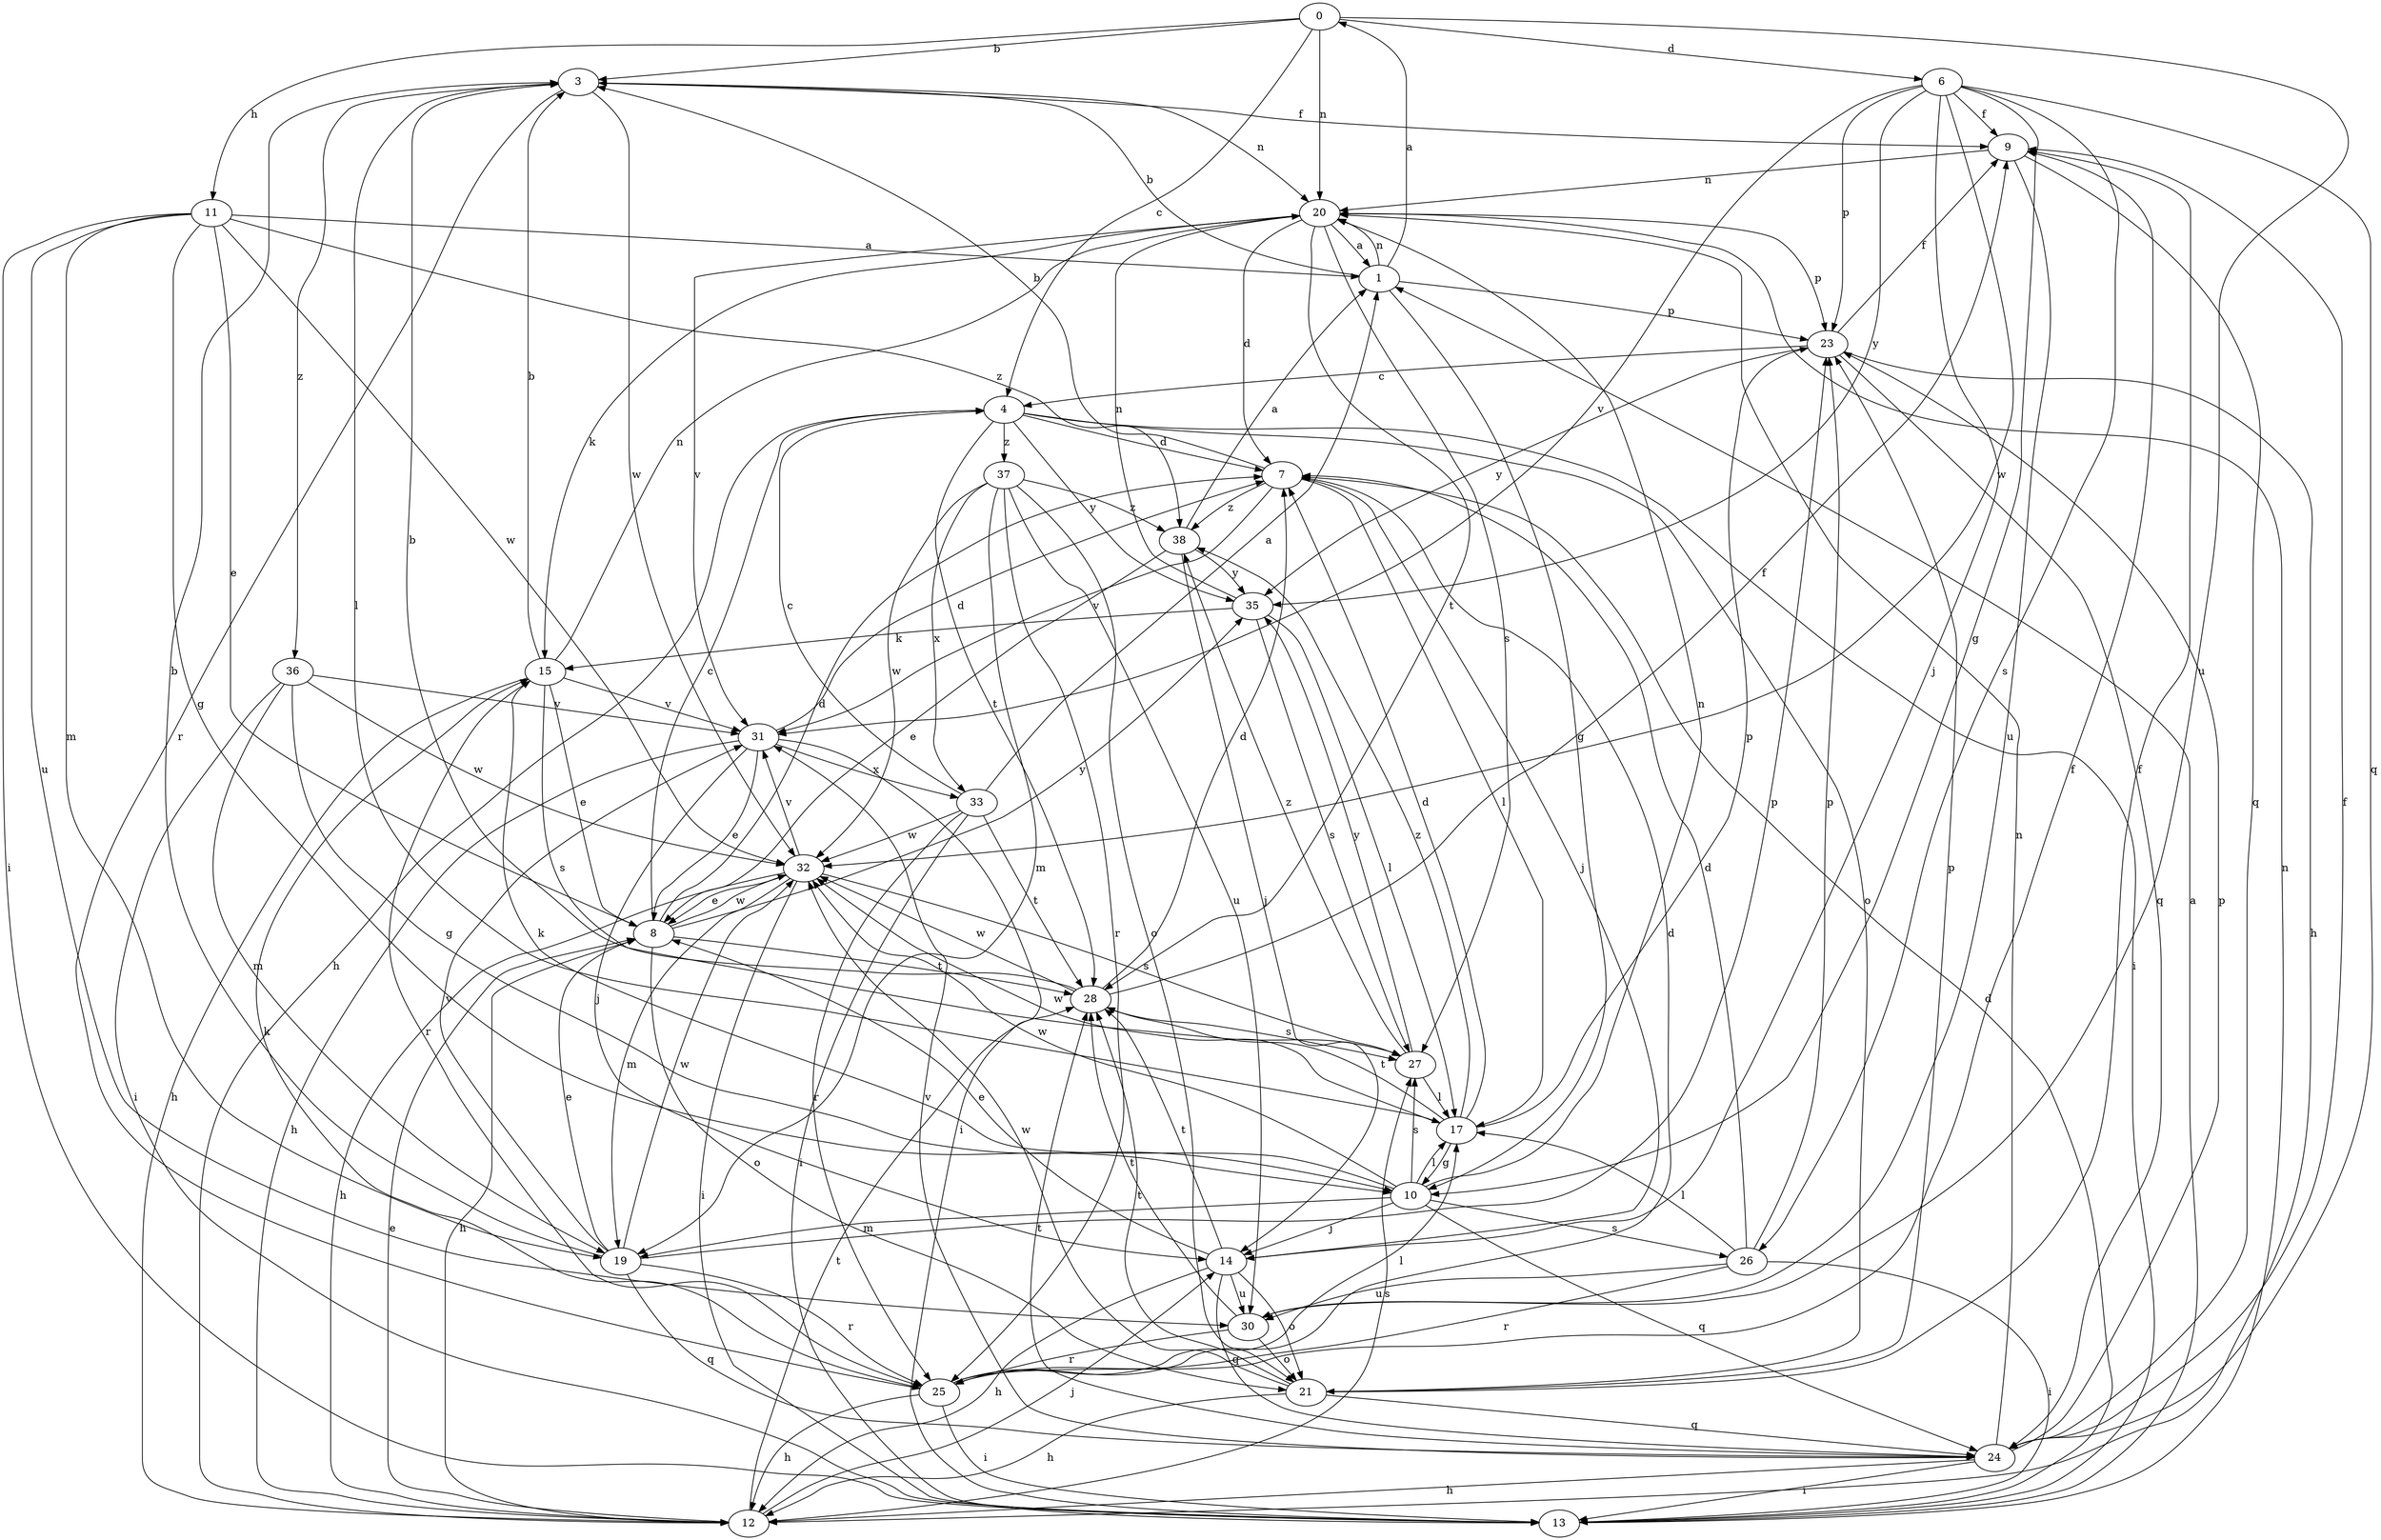 strict digraph  {
0;
1;
3;
4;
6;
7;
8;
9;
10;
11;
12;
13;
14;
15;
17;
19;
20;
21;
23;
24;
25;
26;
27;
28;
30;
31;
32;
33;
35;
36;
37;
38;
0 -> 3  [label=b];
0 -> 4  [label=c];
0 -> 6  [label=d];
0 -> 11  [label=h];
0 -> 20  [label=n];
0 -> 30  [label=u];
1 -> 0  [label=a];
1 -> 3  [label=b];
1 -> 10  [label=g];
1 -> 20  [label=n];
1 -> 23  [label=p];
3 -> 9  [label=f];
3 -> 17  [label=l];
3 -> 20  [label=n];
3 -> 25  [label=r];
3 -> 32  [label=w];
3 -> 36  [label=z];
4 -> 7  [label=d];
4 -> 12  [label=h];
4 -> 13  [label=i];
4 -> 21  [label=o];
4 -> 28  [label=t];
4 -> 35  [label=y];
4 -> 37  [label=z];
6 -> 9  [label=f];
6 -> 10  [label=g];
6 -> 14  [label=j];
6 -> 23  [label=p];
6 -> 24  [label=q];
6 -> 26  [label=s];
6 -> 31  [label=v];
6 -> 32  [label=w];
6 -> 35  [label=y];
7 -> 3  [label=b];
7 -> 14  [label=j];
7 -> 17  [label=l];
7 -> 31  [label=v];
7 -> 38  [label=z];
8 -> 4  [label=c];
8 -> 7  [label=d];
8 -> 12  [label=h];
8 -> 21  [label=o];
8 -> 28  [label=t];
8 -> 32  [label=w];
8 -> 35  [label=y];
9 -> 20  [label=n];
9 -> 24  [label=q];
9 -> 30  [label=u];
10 -> 14  [label=j];
10 -> 15  [label=k];
10 -> 17  [label=l];
10 -> 19  [label=m];
10 -> 20  [label=n];
10 -> 24  [label=q];
10 -> 26  [label=s];
10 -> 27  [label=s];
10 -> 32  [label=w];
11 -> 1  [label=a];
11 -> 8  [label=e];
11 -> 10  [label=g];
11 -> 13  [label=i];
11 -> 19  [label=m];
11 -> 30  [label=u];
11 -> 32  [label=w];
11 -> 38  [label=z];
12 -> 8  [label=e];
12 -> 14  [label=j];
12 -> 27  [label=s];
12 -> 28  [label=t];
13 -> 1  [label=a];
13 -> 7  [label=d];
13 -> 20  [label=n];
14 -> 8  [label=e];
14 -> 12  [label=h];
14 -> 21  [label=o];
14 -> 24  [label=q];
14 -> 28  [label=t];
14 -> 30  [label=u];
15 -> 3  [label=b];
15 -> 8  [label=e];
15 -> 12  [label=h];
15 -> 20  [label=n];
15 -> 25  [label=r];
15 -> 27  [label=s];
15 -> 31  [label=v];
17 -> 7  [label=d];
17 -> 10  [label=g];
17 -> 23  [label=p];
17 -> 28  [label=t];
17 -> 32  [label=w];
17 -> 38  [label=z];
19 -> 3  [label=b];
19 -> 8  [label=e];
19 -> 23  [label=p];
19 -> 24  [label=q];
19 -> 25  [label=r];
19 -> 31  [label=v];
19 -> 32  [label=w];
20 -> 1  [label=a];
20 -> 7  [label=d];
20 -> 15  [label=k];
20 -> 23  [label=p];
20 -> 27  [label=s];
20 -> 28  [label=t];
20 -> 31  [label=v];
21 -> 9  [label=f];
21 -> 12  [label=h];
21 -> 23  [label=p];
21 -> 24  [label=q];
21 -> 28  [label=t];
21 -> 32  [label=w];
23 -> 4  [label=c];
23 -> 9  [label=f];
23 -> 12  [label=h];
23 -> 24  [label=q];
23 -> 35  [label=y];
24 -> 9  [label=f];
24 -> 12  [label=h];
24 -> 13  [label=i];
24 -> 20  [label=n];
24 -> 23  [label=p];
24 -> 28  [label=t];
24 -> 31  [label=v];
25 -> 7  [label=d];
25 -> 9  [label=f];
25 -> 12  [label=h];
25 -> 13  [label=i];
25 -> 15  [label=k];
25 -> 17  [label=l];
26 -> 7  [label=d];
26 -> 13  [label=i];
26 -> 17  [label=l];
26 -> 23  [label=p];
26 -> 25  [label=r];
26 -> 30  [label=u];
27 -> 17  [label=l];
27 -> 35  [label=y];
27 -> 38  [label=z];
28 -> 3  [label=b];
28 -> 7  [label=d];
28 -> 9  [label=f];
28 -> 27  [label=s];
28 -> 32  [label=w];
30 -> 21  [label=o];
30 -> 25  [label=r];
30 -> 28  [label=t];
31 -> 7  [label=d];
31 -> 8  [label=e];
31 -> 12  [label=h];
31 -> 13  [label=i];
31 -> 14  [label=j];
31 -> 33  [label=x];
32 -> 8  [label=e];
32 -> 12  [label=h];
32 -> 13  [label=i];
32 -> 19  [label=m];
32 -> 27  [label=s];
32 -> 31  [label=v];
33 -> 1  [label=a];
33 -> 4  [label=c];
33 -> 13  [label=i];
33 -> 25  [label=r];
33 -> 28  [label=t];
33 -> 32  [label=w];
35 -> 15  [label=k];
35 -> 17  [label=l];
35 -> 20  [label=n];
35 -> 27  [label=s];
36 -> 10  [label=g];
36 -> 13  [label=i];
36 -> 19  [label=m];
36 -> 31  [label=v];
36 -> 32  [label=w];
37 -> 19  [label=m];
37 -> 21  [label=o];
37 -> 25  [label=r];
37 -> 30  [label=u];
37 -> 32  [label=w];
37 -> 33  [label=x];
37 -> 38  [label=z];
38 -> 1  [label=a];
38 -> 8  [label=e];
38 -> 14  [label=j];
38 -> 35  [label=y];
}
